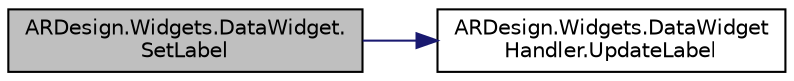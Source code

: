 digraph "ARDesign.Widgets.DataWidget.SetLabel"
{
 // LATEX_PDF_SIZE
  edge [fontname="Helvetica",fontsize="10",labelfontname="Helvetica",labelfontsize="10"];
  node [fontname="Helvetica",fontsize="10",shape=record];
  rankdir="LR";
  Node18 [label="ARDesign.Widgets.DataWidget.\lSetLabel",height=0.2,width=0.4,color="black", fillcolor="grey75", style="filled", fontcolor="black",tooltip="Manually sets the widget label"];
  Node18 -> Node19 [color="midnightblue",fontsize="10",style="solid",fontname="Helvetica"];
  Node19 [label="ARDesign.Widgets.DataWidget\lHandler.UpdateLabel",height=0.2,width=0.4,color="black", fillcolor="white", style="filled",URL="$class_a_r_design_1_1_widgets_1_1_data_widget_handler.html#a0d7a437d56392c72f3cdc86df1fde345",tooltip="Sets label of widget ot displat type of data"];
}
